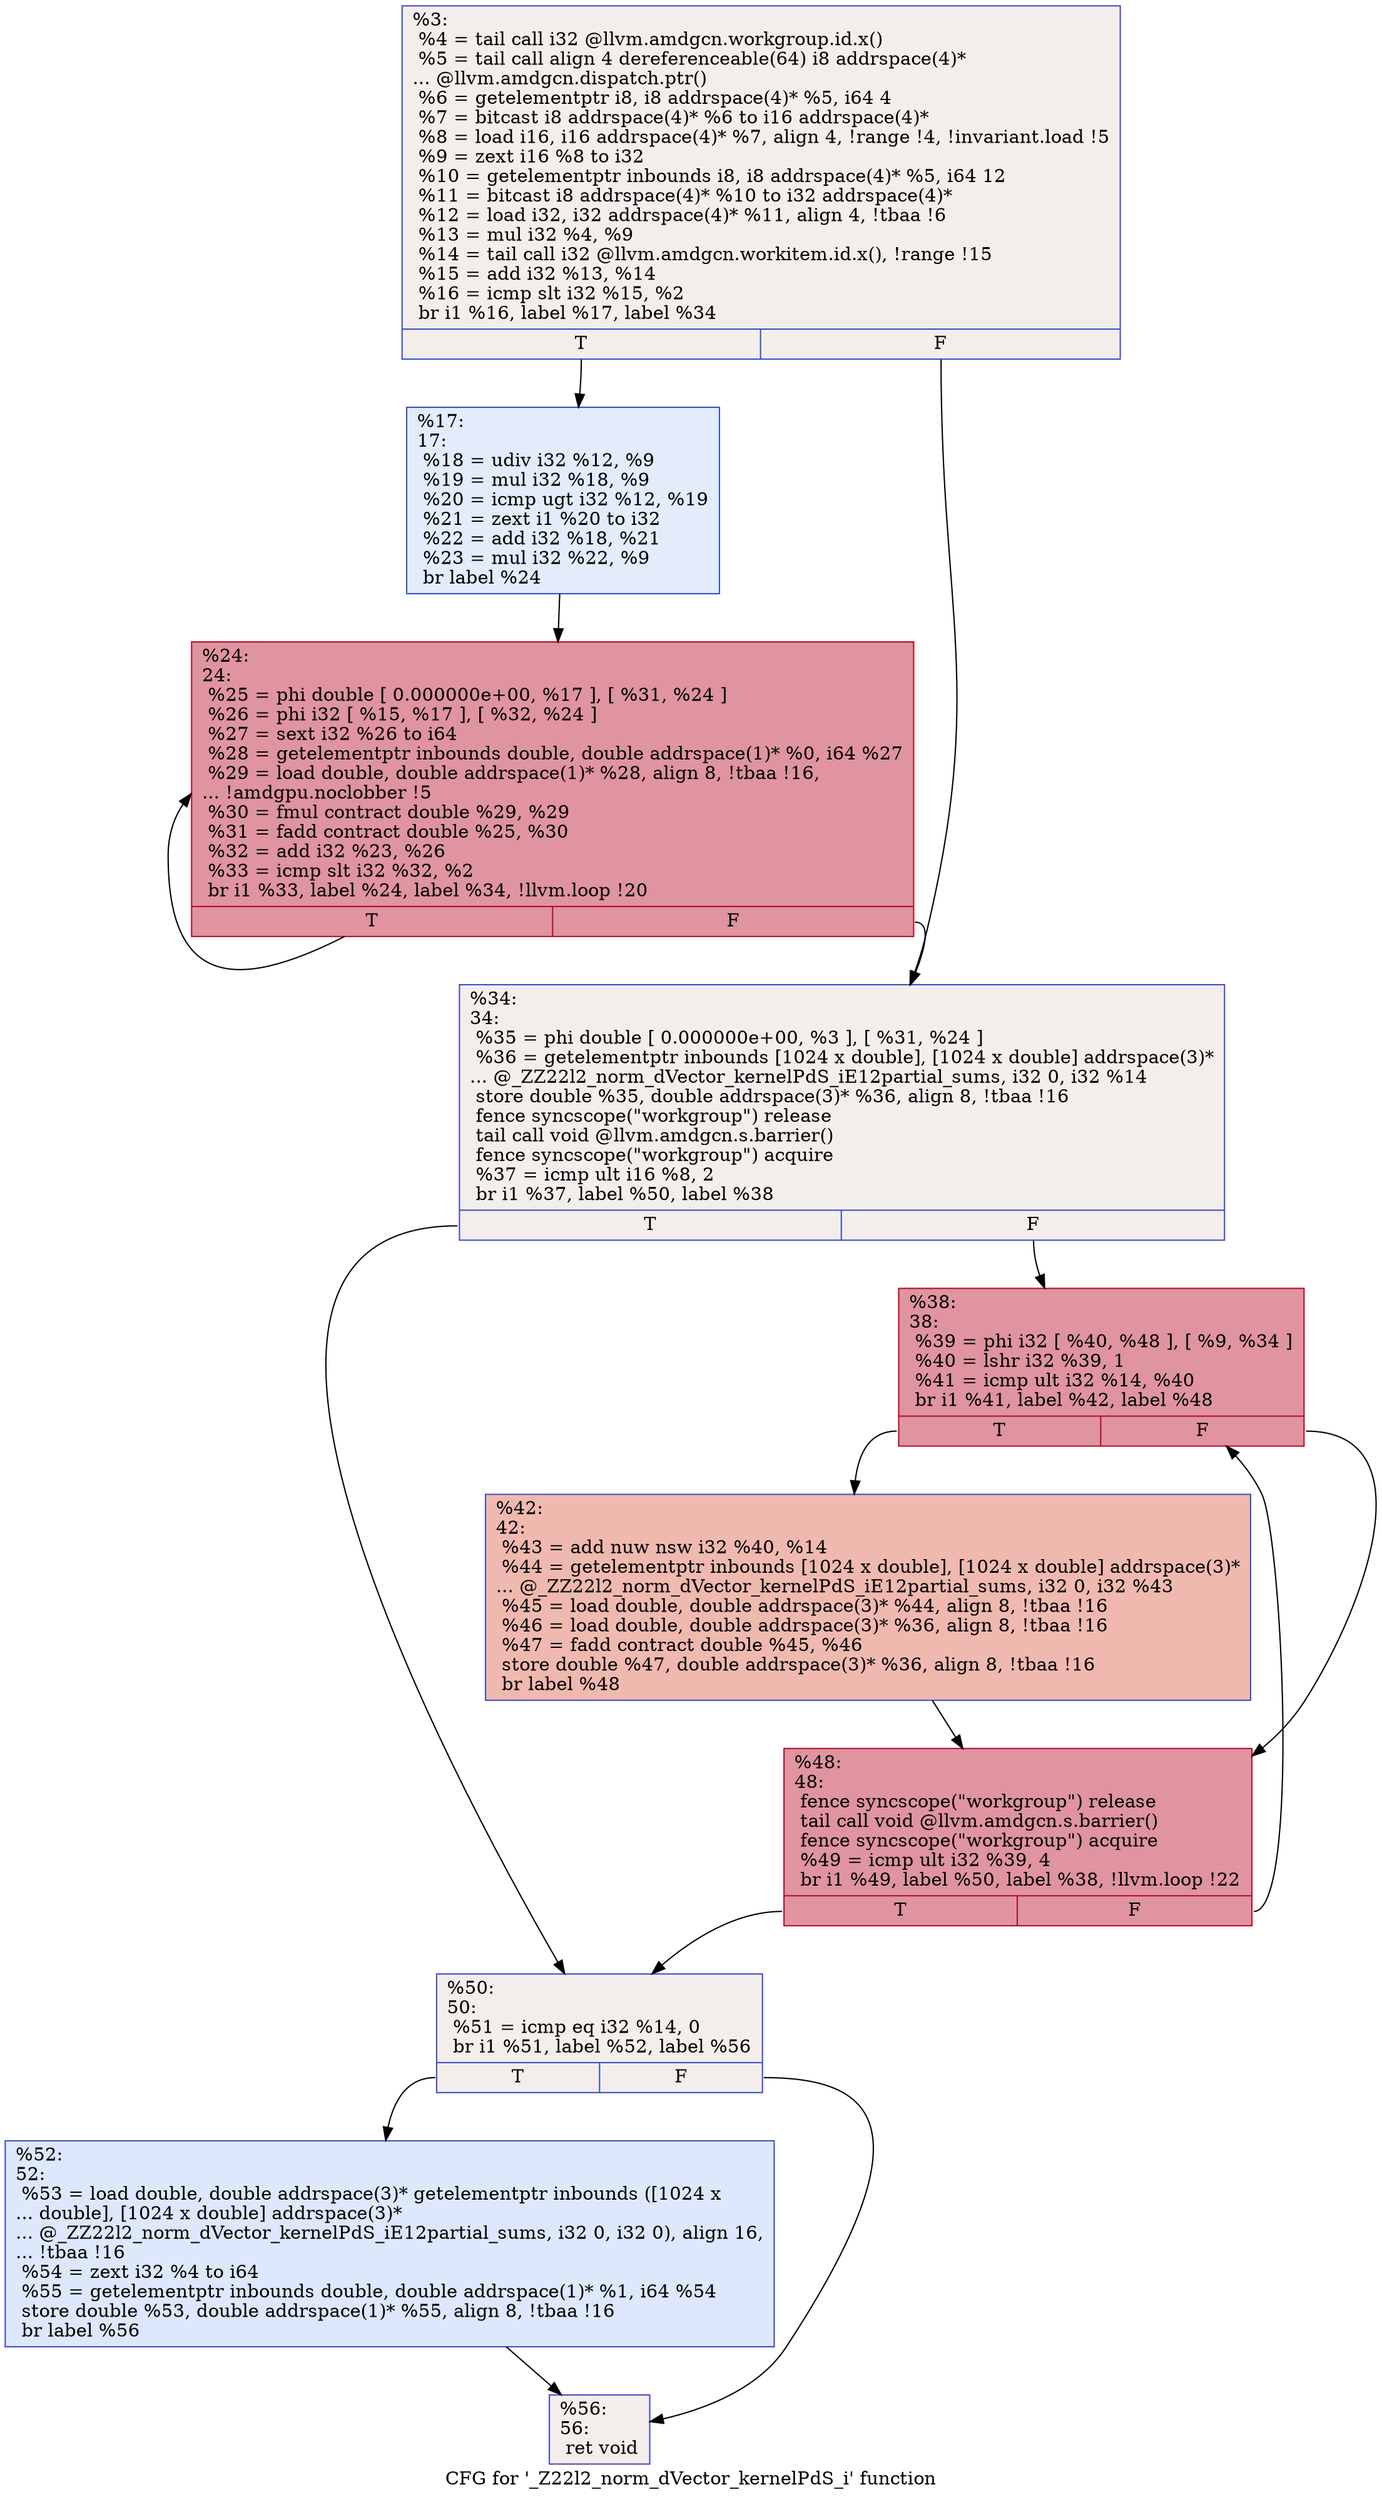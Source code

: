 digraph "CFG for '_Z22l2_norm_dVector_kernelPdS_i' function" {
	label="CFG for '_Z22l2_norm_dVector_kernelPdS_i' function";

	Node0x5152890 [shape=record,color="#3d50c3ff", style=filled, fillcolor="#e3d9d370",label="{%3:\l  %4 = tail call i32 @llvm.amdgcn.workgroup.id.x()\l  %5 = tail call align 4 dereferenceable(64) i8 addrspace(4)*\l... @llvm.amdgcn.dispatch.ptr()\l  %6 = getelementptr i8, i8 addrspace(4)* %5, i64 4\l  %7 = bitcast i8 addrspace(4)* %6 to i16 addrspace(4)*\l  %8 = load i16, i16 addrspace(4)* %7, align 4, !range !4, !invariant.load !5\l  %9 = zext i16 %8 to i32\l  %10 = getelementptr inbounds i8, i8 addrspace(4)* %5, i64 12\l  %11 = bitcast i8 addrspace(4)* %10 to i32 addrspace(4)*\l  %12 = load i32, i32 addrspace(4)* %11, align 4, !tbaa !6\l  %13 = mul i32 %4, %9\l  %14 = tail call i32 @llvm.amdgcn.workitem.id.x(), !range !15\l  %15 = add i32 %13, %14\l  %16 = icmp slt i32 %15, %2\l  br i1 %16, label %17, label %34\l|{<s0>T|<s1>F}}"];
	Node0x5152890:s0 -> Node0x51541e0;
	Node0x5152890:s1 -> Node0x5154b90;
	Node0x51541e0 [shape=record,color="#3d50c3ff", style=filled, fillcolor="#bfd3f670",label="{%17:\l17:                                               \l  %18 = udiv i32 %12, %9\l  %19 = mul i32 %18, %9\l  %20 = icmp ugt i32 %12, %19\l  %21 = zext i1 %20 to i32\l  %22 = add i32 %18, %21\l  %23 = mul i32 %22, %9\l  br label %24\l}"];
	Node0x51541e0 -> Node0x5155010;
	Node0x5155010 [shape=record,color="#b70d28ff", style=filled, fillcolor="#b70d2870",label="{%24:\l24:                                               \l  %25 = phi double [ 0.000000e+00, %17 ], [ %31, %24 ]\l  %26 = phi i32 [ %15, %17 ], [ %32, %24 ]\l  %27 = sext i32 %26 to i64\l  %28 = getelementptr inbounds double, double addrspace(1)* %0, i64 %27\l  %29 = load double, double addrspace(1)* %28, align 8, !tbaa !16,\l... !amdgpu.noclobber !5\l  %30 = fmul contract double %29, %29\l  %31 = fadd contract double %25, %30\l  %32 = add i32 %23, %26\l  %33 = icmp slt i32 %32, %2\l  br i1 %33, label %24, label %34, !llvm.loop !20\l|{<s0>T|<s1>F}}"];
	Node0x5155010:s0 -> Node0x5155010;
	Node0x5155010:s1 -> Node0x5154b90;
	Node0x5154b90 [shape=record,color="#3d50c3ff", style=filled, fillcolor="#e3d9d370",label="{%34:\l34:                                               \l  %35 = phi double [ 0.000000e+00, %3 ], [ %31, %24 ]\l  %36 = getelementptr inbounds [1024 x double], [1024 x double] addrspace(3)*\l... @_ZZ22l2_norm_dVector_kernelPdS_iE12partial_sums, i32 0, i32 %14\l  store double %35, double addrspace(3)* %36, align 8, !tbaa !16\l  fence syncscope(\"workgroup\") release\l  tail call void @llvm.amdgcn.s.barrier()\l  fence syncscope(\"workgroup\") acquire\l  %37 = icmp ult i16 %8, 2\l  br i1 %37, label %50, label %38\l|{<s0>T|<s1>F}}"];
	Node0x5154b90:s0 -> Node0x5157690;
	Node0x5154b90:s1 -> Node0x51576e0;
	Node0x51576e0 [shape=record,color="#b70d28ff", style=filled, fillcolor="#b70d2870",label="{%38:\l38:                                               \l  %39 = phi i32 [ %40, %48 ], [ %9, %34 ]\l  %40 = lshr i32 %39, 1\l  %41 = icmp ult i32 %14, %40\l  br i1 %41, label %42, label %48\l|{<s0>T|<s1>F}}"];
	Node0x51576e0:s0 -> Node0x5157ae0;
	Node0x51576e0:s1 -> Node0x5157850;
	Node0x5157ae0 [shape=record,color="#3d50c3ff", style=filled, fillcolor="#de614d70",label="{%42:\l42:                                               \l  %43 = add nuw nsw i32 %40, %14\l  %44 = getelementptr inbounds [1024 x double], [1024 x double] addrspace(3)*\l... @_ZZ22l2_norm_dVector_kernelPdS_iE12partial_sums, i32 0, i32 %43\l  %45 = load double, double addrspace(3)* %44, align 8, !tbaa !16\l  %46 = load double, double addrspace(3)* %36, align 8, !tbaa !16\l  %47 = fadd contract double %45, %46\l  store double %47, double addrspace(3)* %36, align 8, !tbaa !16\l  br label %48\l}"];
	Node0x5157ae0 -> Node0x5157850;
	Node0x5157850 [shape=record,color="#b70d28ff", style=filled, fillcolor="#b70d2870",label="{%48:\l48:                                               \l  fence syncscope(\"workgroup\") release\l  tail call void @llvm.amdgcn.s.barrier()\l  fence syncscope(\"workgroup\") acquire\l  %49 = icmp ult i32 %39, 4\l  br i1 %49, label %50, label %38, !llvm.loop !22\l|{<s0>T|<s1>F}}"];
	Node0x5157850:s0 -> Node0x5157690;
	Node0x5157850:s1 -> Node0x51576e0;
	Node0x5157690 [shape=record,color="#3d50c3ff", style=filled, fillcolor="#e3d9d370",label="{%50:\l50:                                               \l  %51 = icmp eq i32 %14, 0\l  br i1 %51, label %52, label %56\l|{<s0>T|<s1>F}}"];
	Node0x5157690:s0 -> Node0x5158440;
	Node0x5157690:s1 -> Node0x5158490;
	Node0x5158440 [shape=record,color="#3d50c3ff", style=filled, fillcolor="#b2ccfb70",label="{%52:\l52:                                               \l  %53 = load double, double addrspace(3)* getelementptr inbounds ([1024 x\l... double], [1024 x double] addrspace(3)*\l... @_ZZ22l2_norm_dVector_kernelPdS_iE12partial_sums, i32 0, i32 0), align 16,\l... !tbaa !16\l  %54 = zext i32 %4 to i64\l  %55 = getelementptr inbounds double, double addrspace(1)* %1, i64 %54\l  store double %53, double addrspace(1)* %55, align 8, !tbaa !16\l  br label %56\l}"];
	Node0x5158440 -> Node0x5158490;
	Node0x5158490 [shape=record,color="#3d50c3ff", style=filled, fillcolor="#e3d9d370",label="{%56:\l56:                                               \l  ret void\l}"];
}
